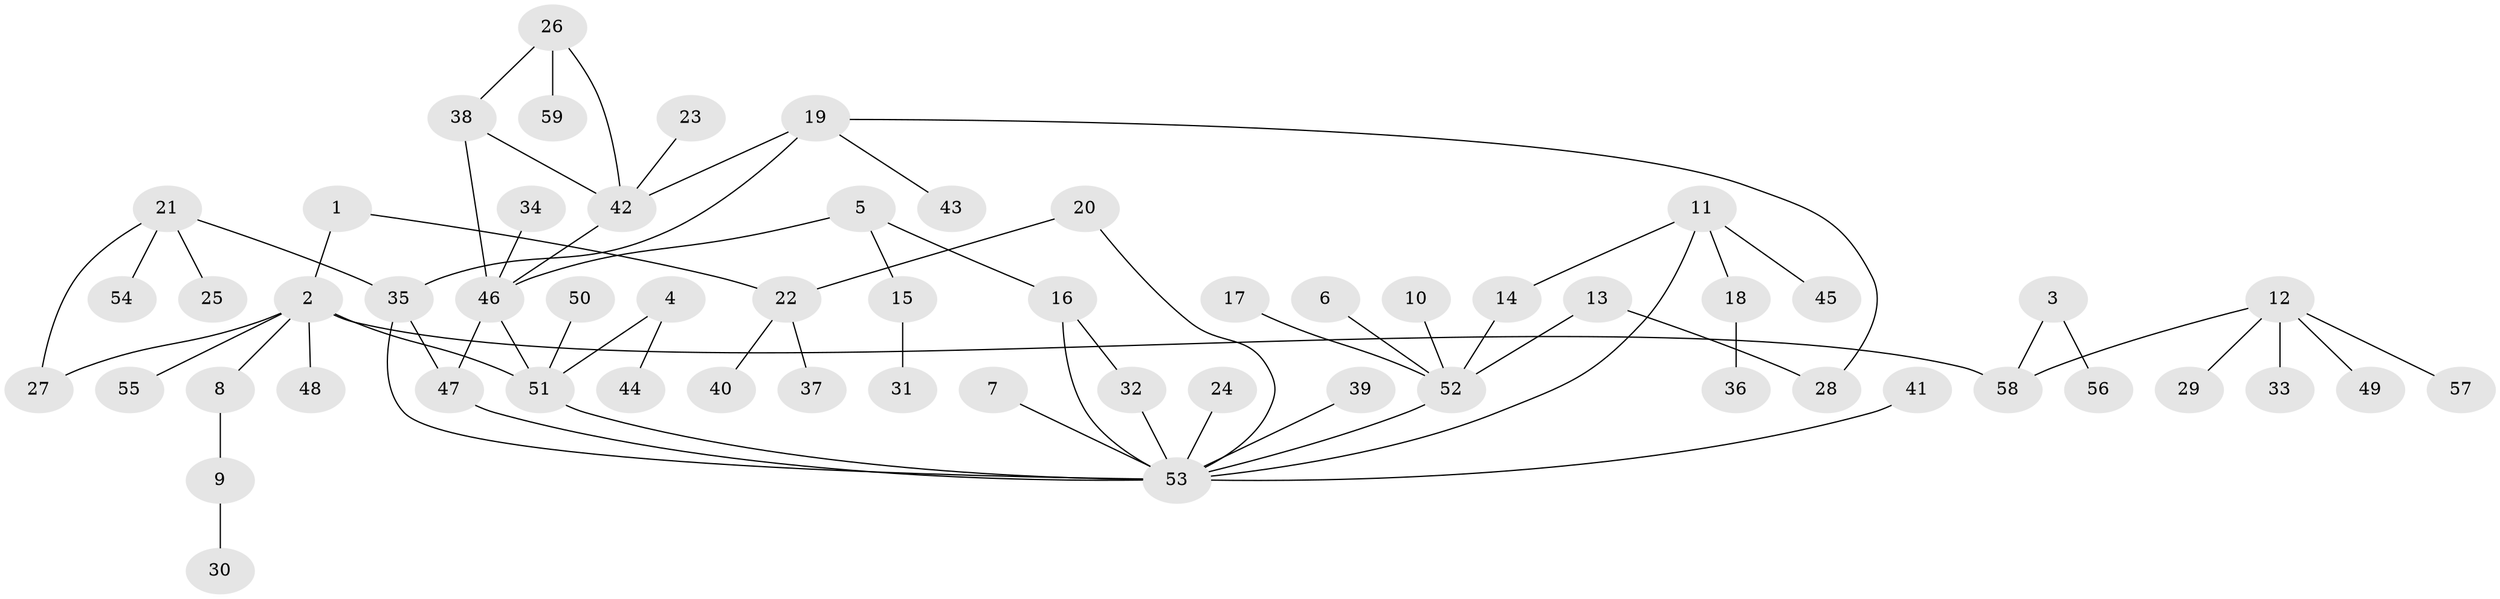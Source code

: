 // original degree distribution, {2: 0.2289156626506024, 8: 0.012048192771084338, 6: 0.03614457831325301, 13: 0.012048192771084338, 7: 0.024096385542168676, 1: 0.5180722891566265, 4: 0.07228915662650602, 5: 0.024096385542168676, 3: 0.07228915662650602}
// Generated by graph-tools (version 1.1) at 2025/36/03/04/25 23:36:51]
// undirected, 59 vertices, 69 edges
graph export_dot {
  node [color=gray90,style=filled];
  1;
  2;
  3;
  4;
  5;
  6;
  7;
  8;
  9;
  10;
  11;
  12;
  13;
  14;
  15;
  16;
  17;
  18;
  19;
  20;
  21;
  22;
  23;
  24;
  25;
  26;
  27;
  28;
  29;
  30;
  31;
  32;
  33;
  34;
  35;
  36;
  37;
  38;
  39;
  40;
  41;
  42;
  43;
  44;
  45;
  46;
  47;
  48;
  49;
  50;
  51;
  52;
  53;
  54;
  55;
  56;
  57;
  58;
  59;
  1 -- 2 [weight=1.0];
  1 -- 22 [weight=1.0];
  2 -- 8 [weight=1.0];
  2 -- 27 [weight=1.0];
  2 -- 48 [weight=1.0];
  2 -- 51 [weight=1.0];
  2 -- 55 [weight=1.0];
  2 -- 58 [weight=1.0];
  3 -- 56 [weight=1.0];
  3 -- 58 [weight=1.0];
  4 -- 44 [weight=1.0];
  4 -- 51 [weight=1.0];
  5 -- 15 [weight=1.0];
  5 -- 16 [weight=1.0];
  5 -- 46 [weight=1.0];
  6 -- 52 [weight=1.0];
  7 -- 53 [weight=1.0];
  8 -- 9 [weight=1.0];
  9 -- 30 [weight=1.0];
  10 -- 52 [weight=1.0];
  11 -- 14 [weight=1.0];
  11 -- 18 [weight=1.0];
  11 -- 45 [weight=1.0];
  11 -- 53 [weight=1.0];
  12 -- 29 [weight=1.0];
  12 -- 33 [weight=1.0];
  12 -- 49 [weight=1.0];
  12 -- 57 [weight=1.0];
  12 -- 58 [weight=1.0];
  13 -- 28 [weight=1.0];
  13 -- 52 [weight=1.0];
  14 -- 52 [weight=1.0];
  15 -- 31 [weight=1.0];
  16 -- 32 [weight=1.0];
  16 -- 53 [weight=1.0];
  17 -- 52 [weight=1.0];
  18 -- 36 [weight=1.0];
  19 -- 28 [weight=1.0];
  19 -- 35 [weight=1.0];
  19 -- 42 [weight=1.0];
  19 -- 43 [weight=1.0];
  20 -- 22 [weight=1.0];
  20 -- 53 [weight=1.0];
  21 -- 25 [weight=1.0];
  21 -- 27 [weight=1.0];
  21 -- 35 [weight=1.0];
  21 -- 54 [weight=1.0];
  22 -- 37 [weight=1.0];
  22 -- 40 [weight=1.0];
  23 -- 42 [weight=1.0];
  24 -- 53 [weight=1.0];
  26 -- 38 [weight=1.0];
  26 -- 42 [weight=1.0];
  26 -- 59 [weight=1.0];
  32 -- 53 [weight=1.0];
  34 -- 46 [weight=1.0];
  35 -- 47 [weight=1.0];
  35 -- 53 [weight=1.0];
  38 -- 42 [weight=1.0];
  38 -- 46 [weight=1.0];
  39 -- 53 [weight=1.0];
  41 -- 53 [weight=1.0];
  42 -- 46 [weight=1.0];
  46 -- 47 [weight=1.0];
  46 -- 51 [weight=1.0];
  47 -- 53 [weight=1.0];
  50 -- 51 [weight=1.0];
  51 -- 53 [weight=1.0];
  52 -- 53 [weight=1.0];
}
